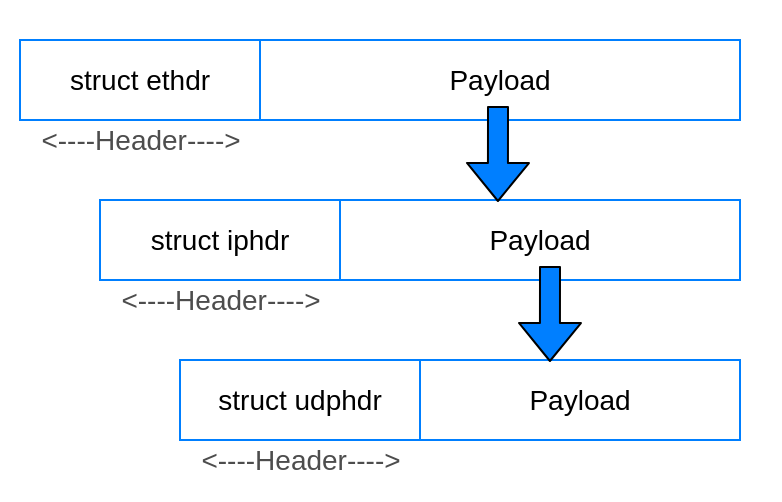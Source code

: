 <mxfile>
    <diagram id="XOvdyW2LZJsYyeyBUgZK" name="第 5 页">
        <mxGraphModel dx="754" dy="539" grid="1" gridSize="10" guides="1" tooltips="1" connect="1" arrows="1" fold="1" page="1" pageScale="1" pageWidth="827" pageHeight="1169" math="0" shadow="0">
            <root>
                <mxCell id="74OvigBeiat7zU6O9pUJ-0"/>
                <mxCell id="74OvigBeiat7zU6O9pUJ-1" parent="74OvigBeiat7zU6O9pUJ-0"/>
                <mxCell id="74OvigBeiat7zU6O9pUJ-14" value="" style="rounded=0;whiteSpace=wrap;html=1;fontSize=14;fillColor=#FFFFFF;strokeColor=none;" parent="74OvigBeiat7zU6O9pUJ-1" vertex="1">
                    <mxGeometry x="270" y="100" width="390" height="250" as="geometry"/>
                </mxCell>
                <mxCell id="74OvigBeiat7zU6O9pUJ-2" value="&lt;font style=&quot;font-size: 14px&quot; color=&quot;#000000&quot;&gt;struct udphdr&lt;/font&gt;" style="rounded=0;whiteSpace=wrap;html=1;fillColor=none;strokeColor=#007FFF;" parent="74OvigBeiat7zU6O9pUJ-1" vertex="1">
                    <mxGeometry x="360" y="280" width="120" height="40" as="geometry"/>
                </mxCell>
                <mxCell id="74OvigBeiat7zU6O9pUJ-3" value="&lt;font style=&quot;font-size: 14px&quot; color=&quot;#000000&quot;&gt;Payload&lt;/font&gt;" style="rounded=0;whiteSpace=wrap;html=1;fillColor=none;strokeColor=#007FFF;" parent="74OvigBeiat7zU6O9pUJ-1" vertex="1">
                    <mxGeometry x="480" y="280" width="160" height="40" as="geometry"/>
                </mxCell>
                <mxCell id="74OvigBeiat7zU6O9pUJ-4" value="&lt;font color=&quot;#000000&quot;&gt;Payload&lt;/font&gt;" style="rounded=0;whiteSpace=wrap;html=1;fontSize=14;fillColor=none;strokeColor=#007FFF;" parent="74OvigBeiat7zU6O9pUJ-1" vertex="1">
                    <mxGeometry x="440" y="200" width="200" height="40" as="geometry"/>
                </mxCell>
                <mxCell id="74OvigBeiat7zU6O9pUJ-6" value="&lt;font color=&quot;#000000&quot;&gt;struct iphdr&lt;/font&gt;" style="rounded=0;whiteSpace=wrap;html=1;fontSize=14;fillColor=none;strokeColor=#007FFF;" parent="74OvigBeiat7zU6O9pUJ-1" vertex="1">
                    <mxGeometry x="320" y="200" width="120" height="40" as="geometry"/>
                </mxCell>
                <mxCell id="74OvigBeiat7zU6O9pUJ-7" value="&lt;font color=&quot;#000000&quot;&gt;Payload&lt;/font&gt;" style="rounded=0;whiteSpace=wrap;html=1;fontSize=14;fillColor=none;strokeColor=#007FFF;" parent="74OvigBeiat7zU6O9pUJ-1" vertex="1">
                    <mxGeometry x="400" y="120" width="240" height="40" as="geometry"/>
                </mxCell>
                <mxCell id="74OvigBeiat7zU6O9pUJ-8" value="&lt;font color=&quot;#000000&quot;&gt;struct ethdr&lt;/font&gt;" style="rounded=0;whiteSpace=wrap;html=1;fontSize=14;fillColor=none;strokeColor=#007FFF;" parent="74OvigBeiat7zU6O9pUJ-1" vertex="1">
                    <mxGeometry x="280" y="120" width="120" height="40" as="geometry"/>
                </mxCell>
                <mxCell id="74OvigBeiat7zU6O9pUJ-9" value="" style="shape=flexArrow;endArrow=classic;html=1;fontSize=14;entryX=0.406;entryY=-0.05;entryDx=0;entryDy=0;entryPerimeter=0;exitX=0.525;exitY=0.75;exitDx=0;exitDy=0;exitPerimeter=0;fillColor=#007FFF;" parent="74OvigBeiat7zU6O9pUJ-1" edge="1">
                    <mxGeometry width="50" height="50" relative="1" as="geometry">
                        <mxPoint x="545" y="233" as="sourcePoint"/>
                        <mxPoint x="544.96" y="281" as="targetPoint"/>
                    </mxGeometry>
                </mxCell>
                <mxCell id="74OvigBeiat7zU6O9pUJ-10" value="" style="shape=flexArrow;endArrow=classic;html=1;fontSize=14;entryX=0.406;entryY=-0.05;entryDx=0;entryDy=0;entryPerimeter=0;exitX=0.525;exitY=0.75;exitDx=0;exitDy=0;exitPerimeter=0;fillColor=#007FFF;" parent="74OvigBeiat7zU6O9pUJ-1" edge="1">
                    <mxGeometry width="50" height="50" relative="1" as="geometry">
                        <mxPoint x="519" y="153" as="sourcePoint"/>
                        <mxPoint x="518.96" y="201" as="targetPoint"/>
                    </mxGeometry>
                </mxCell>
                <mxCell id="74OvigBeiat7zU6O9pUJ-11" value="&lt;font color=&quot;#4d4d4d&quot;&gt;&amp;lt;----Header----&amp;gt;&lt;/font&gt;" style="text;html=1;align=center;verticalAlign=middle;resizable=0;points=[];autosize=1;strokeColor=none;fillColor=none;fontSize=14;" parent="74OvigBeiat7zU6O9pUJ-1" vertex="1">
                    <mxGeometry x="360" y="320" width="120" height="20" as="geometry"/>
                </mxCell>
                <mxCell id="74OvigBeiat7zU6O9pUJ-12" value="&lt;font color=&quot;#4d4d4d&quot;&gt;&amp;lt;----Header----&amp;gt;&lt;/font&gt;" style="text;html=1;align=center;verticalAlign=middle;resizable=0;points=[];autosize=1;strokeColor=none;fillColor=none;fontSize=14;" parent="74OvigBeiat7zU6O9pUJ-1" vertex="1">
                    <mxGeometry x="320" y="240" width="120" height="20" as="geometry"/>
                </mxCell>
                <mxCell id="74OvigBeiat7zU6O9pUJ-13" value="&lt;font color=&quot;#4d4d4d&quot;&gt;&amp;lt;----Header----&amp;gt;&lt;/font&gt;" style="text;html=1;align=center;verticalAlign=middle;resizable=0;points=[];autosize=1;strokeColor=none;fillColor=none;fontSize=14;" parent="74OvigBeiat7zU6O9pUJ-1" vertex="1">
                    <mxGeometry x="280" y="160" width="120" height="20" as="geometry"/>
                </mxCell>
            </root>
        </mxGraphModel>
    </diagram>
    <diagram id="Kmsg5SObvFp8I99VGfB9" name="第 4 页">
        <mxGraphModel dx="814" dy="539" grid="1" gridSize="10" guides="1" tooltips="1" connect="1" arrows="1" fold="1" page="1" pageScale="1" pageWidth="827" pageHeight="1169" math="0" shadow="0">
            <root>
                <mxCell id="3GX1GdgvdvZfwqNEivN0-0"/>
                <mxCell id="3GX1GdgvdvZfwqNEivN0-1" parent="3GX1GdgvdvZfwqNEivN0-0"/>
                <mxCell id="3GX1GdgvdvZfwqNEivN0-2" value="" style="rounded=0;whiteSpace=wrap;html=1;fontSize=14;fillColor=#FFFFFF;strokeColor=none;" parent="3GX1GdgvdvZfwqNEivN0-1" vertex="1">
                    <mxGeometry x="100" y="180" width="640" height="80" as="geometry"/>
                </mxCell>
                <mxCell id="3GX1GdgvdvZfwqNEivN0-3" value="&lt;font style=&quot;font-size: 14px&quot; color=&quot;#000000&quot;&gt;Ethernet Header&lt;/font&gt;" style="rounded=0;whiteSpace=wrap;html=1;strokeColor=#000000;fillColor=none;" parent="3GX1GdgvdvZfwqNEivN0-1" vertex="1">
                    <mxGeometry x="120" y="200" width="120" height="40" as="geometry"/>
                </mxCell>
                <mxCell id="3GX1GdgvdvZfwqNEivN0-4" value="&lt;font color=&quot;#000000&quot;&gt;IP Header&lt;/font&gt;" style="rounded=0;whiteSpace=wrap;html=1;fontSize=14;strokeColor=#000000;fillColor=none;" parent="3GX1GdgvdvZfwqNEivN0-1" vertex="1">
                    <mxGeometry x="240" y="200" width="200" height="40" as="geometry"/>
                </mxCell>
                <mxCell id="3GX1GdgvdvZfwqNEivN0-5" value="&lt;font color=&quot;#000000&quot;&gt;TCP/UDP Header&lt;/font&gt;" style="rounded=0;whiteSpace=wrap;html=1;fontSize=14;strokeColor=#000000;fillColor=none;" parent="3GX1GdgvdvZfwqNEivN0-1" vertex="1">
                    <mxGeometry x="440" y="200" width="200" height="40" as="geometry"/>
                </mxCell>
                <mxCell id="3GX1GdgvdvZfwqNEivN0-6" value="&lt;font style=&quot;font-size: 14px&quot; color=&quot;#000000&quot;&gt;Data&lt;/font&gt;" style="rounded=0;whiteSpace=wrap;html=1;strokeColor=#000000;fillColor=none;" parent="3GX1GdgvdvZfwqNEivN0-1" vertex="1">
                    <mxGeometry x="640" y="200" width="80" height="40" as="geometry"/>
                </mxCell>
            </root>
        </mxGraphModel>
    </diagram>
    <diagram id="I_JYTa5wt3zrL20oc_2e" name="第 3 页">
        <mxGraphModel dx="814" dy="539" grid="1" gridSize="10" guides="1" tooltips="1" connect="1" arrows="1" fold="1" page="1" pageScale="1" pageWidth="827" pageHeight="1169" math="0" shadow="0">
            <root>
                <mxCell id="uSAFBKCBRdAnV0aIxbiK-0"/>
                <mxCell id="uSAFBKCBRdAnV0aIxbiK-1" parent="uSAFBKCBRdAnV0aIxbiK-0"/>
                <mxCell id="uSAFBKCBRdAnV0aIxbiK-6" value="" style="rounded=0;whiteSpace=wrap;html=1;fontSize=14;fillColor=#FFFFFF;strokeColor=none;" parent="uSAFBKCBRdAnV0aIxbiK-1" vertex="1">
                    <mxGeometry x="100" y="180" width="640" height="80" as="geometry"/>
                </mxCell>
                <mxCell id="uSAFBKCBRdAnV0aIxbiK-2" value="&lt;font style=&quot;font-size: 14px&quot; color=&quot;#000000&quot;&gt;Ethernet Header&lt;/font&gt;" style="rounded=0;whiteSpace=wrap;html=1;strokeColor=#000000;fillColor=none;" parent="uSAFBKCBRdAnV0aIxbiK-1" vertex="1">
                    <mxGeometry x="120" y="200" width="120" height="40" as="geometry"/>
                </mxCell>
                <mxCell id="uSAFBKCBRdAnV0aIxbiK-3" value="&lt;font color=&quot;#000000&quot;&gt;Ethernet Protocol Header&lt;/font&gt;" style="rounded=0;whiteSpace=wrap;html=1;fontSize=14;strokeColor=#000000;fillColor=none;" parent="uSAFBKCBRdAnV0aIxbiK-1" vertex="1">
                    <mxGeometry x="240" y="200" width="200" height="40" as="geometry"/>
                </mxCell>
                <mxCell id="uSAFBKCBRdAnV0aIxbiK-4" value="&lt;font color=&quot;#000000&quot;&gt;Transport Protocol Header&lt;/font&gt;" style="rounded=0;whiteSpace=wrap;html=1;fontSize=14;strokeColor=#000000;fillColor=none;" parent="uSAFBKCBRdAnV0aIxbiK-1" vertex="1">
                    <mxGeometry x="440" y="200" width="200" height="40" as="geometry"/>
                </mxCell>
                <mxCell id="uSAFBKCBRdAnV0aIxbiK-5" value="&lt;font style=&quot;font-size: 14px&quot; color=&quot;#000000&quot;&gt;Data&lt;/font&gt;" style="rounded=0;whiteSpace=wrap;html=1;strokeColor=#000000;fillColor=none;" parent="uSAFBKCBRdAnV0aIxbiK-1" vertex="1">
                    <mxGeometry x="640" y="200" width="80" height="40" as="geometry"/>
                </mxCell>
            </root>
        </mxGraphModel>
    </diagram>
    <diagram id="6u--C7_53Q6BQilTFD8G" name="第 2 页">
        <mxGraphModel dx="814" dy="539" grid="1" gridSize="10" guides="1" tooltips="1" connect="1" arrows="1" fold="1" page="1" pageScale="1" pageWidth="827" pageHeight="1169" math="0" shadow="0">
            <root>
                <mxCell id="To8ZPLQIGkJRLkUtLQ8R-0"/>
                <mxCell id="To8ZPLQIGkJRLkUtLQ8R-1" parent="To8ZPLQIGkJRLkUtLQ8R-0"/>
                <mxCell id="To8ZPLQIGkJRLkUtLQ8R-2" value="" style="rounded=0;whiteSpace=wrap;html=1;labelBackgroundColor=#66B2FF;fontSize=14;fillColor=#FFFFFF;strokeColor=none;" parent="To8ZPLQIGkJRLkUtLQ8R-1" vertex="1">
                    <mxGeometry x="170" y="100" width="460" height="360" as="geometry"/>
                </mxCell>
                <mxCell id="To8ZPLQIGkJRLkUtLQ8R-3" value="&lt;font style=&quot;font-size: 14px&quot; color=&quot;#000000&quot;&gt;User Applications&lt;/font&gt;" style="rounded=0;whiteSpace=wrap;html=1;fillColor=#99CCFF;strokeColor=#000000;" parent="To8ZPLQIGkJRLkUtLQ8R-1" vertex="1">
                    <mxGeometry x="200" y="120" width="400" height="40" as="geometry"/>
                </mxCell>
                <mxCell id="To8ZPLQIGkJRLkUtLQ8R-4" value="&lt;font style=&quot;font-size: 14px&quot; color=&quot;#000000&quot;&gt;&amp;nbsp; &lt;span style=&quot;white-space: pre&quot;&gt;&#9;&lt;/span&gt;&lt;span style=&quot;white-space: pre&quot;&gt;&#9;&lt;/span&gt;Socket Interfaces&lt;br&gt;&lt;br&gt;&lt;br&gt;&lt;br&gt;&lt;br&gt;&lt;br&gt;&lt;/font&gt;" style="rounded=0;whiteSpace=wrap;html=1;align=left;fillColor=#99CCFF;strokeColor=#000000;" parent="To8ZPLQIGkJRLkUtLQ8R-1" vertex="1">
                    <mxGeometry x="200" y="159" width="400" height="121" as="geometry"/>
                </mxCell>
                <mxCell id="To8ZPLQIGkJRLkUtLQ8R-5" value="&lt;font style=&quot;font-size: 14px&quot; color=&quot;#000000&quot;&gt;Transport Layer Processing&lt;/font&gt;" style="rounded=0;whiteSpace=wrap;html=1;fillColor=#99CCFF;strokeColor=#000000;" parent="To8ZPLQIGkJRLkUtLQ8R-1" vertex="1">
                    <mxGeometry x="200" y="280" width="200" height="40" as="geometry"/>
                </mxCell>
                <mxCell id="To8ZPLQIGkJRLkUtLQ8R-6" value="&lt;font style=&quot;font-size: 14px&quot; color=&quot;#000000&quot;&gt;IP Layer Processing&lt;/font&gt;" style="rounded=0;whiteSpace=wrap;html=1;fillColor=#99CCFF;strokeColor=#000000;" parent="To8ZPLQIGkJRLkUtLQ8R-1" vertex="1">
                    <mxGeometry x="200" y="320" width="200" height="40" as="geometry"/>
                </mxCell>
                <mxCell id="To8ZPLQIGkJRLkUtLQ8R-7" value="&lt;font style=&quot;font-size: 14px&quot; color=&quot;#000000&quot;&gt;Ethernet Layer Processing&lt;/font&gt;" style="rounded=0;whiteSpace=wrap;html=1;fillColor=#99CCFF;strokeColor=#000000;" parent="To8ZPLQIGkJRLkUtLQ8R-1" vertex="1">
                    <mxGeometry x="200" y="360" width="200" height="40" as="geometry"/>
                </mxCell>
                <mxCell id="To8ZPLQIGkJRLkUtLQ8R-8" value="" style="rounded=0;whiteSpace=wrap;html=1;fillColor=#99CCFF;strokeColor=#000000;" parent="To8ZPLQIGkJRLkUtLQ8R-1" vertex="1">
                    <mxGeometry x="400" y="280" width="200" height="120" as="geometry"/>
                </mxCell>
                <mxCell id="To8ZPLQIGkJRLkUtLQ8R-9" value="&lt;font style=&quot;font-size: 14px&quot; color=&quot;#000000&quot;&gt;&lt;span style=&quot;white-space: pre&quot;&gt;&#9;&lt;/span&gt;&lt;span style=&quot;white-space: pre&quot;&gt;&#9;&lt;/span&gt;&lt;span style=&quot;white-space: pre&quot;&gt;&#9;&lt;/span&gt;&lt;span style=&quot;white-space: pre&quot;&gt;&#9;&lt;/span&gt;NIC Card Driver&lt;/font&gt;" style="rounded=0;whiteSpace=wrap;html=1;fillColor=#99CCFF;strokeColor=#000000;" parent="To8ZPLQIGkJRLkUtLQ8R-1" vertex="1">
                    <mxGeometry x="200" y="400" width="400" height="40" as="geometry"/>
                </mxCell>
                <mxCell id="AAJSHnXjUzMQifBaUHUk-0" style="edgeStyle=orthogonalEdgeStyle;html=1;exitX=0;exitY=0.5;exitDx=0;exitDy=0;entryX=0.025;entryY=0.5;entryDx=0;entryDy=0;entryPerimeter=0;strokeWidth=2;strokeColor=#000000;startArrow=classic;startFill=1;endArrow=none;endFill=0;" parent="To8ZPLQIGkJRLkUtLQ8R-1" source="To8ZPLQIGkJRLkUtLQ8R-11" target="To8ZPLQIGkJRLkUtLQ8R-9" edge="1">
                    <mxGeometry relative="1" as="geometry">
                        <Array as="points">
                            <mxPoint x="210" y="230"/>
                        </Array>
                    </mxGeometry>
                </mxCell>
                <mxCell id="To8ZPLQIGkJRLkUtLQ8R-11" value="&lt;font style=&quot;font-size: 14px&quot; color=&quot;#000000&quot;&gt;Socket&lt;/font&gt;" style="rounded=0;whiteSpace=wrap;html=1;fillColor=#999900;strokeColor=none;" parent="To8ZPLQIGkJRLkUtLQ8R-1" vertex="1">
                    <mxGeometry x="250" y="210" width="130" height="40" as="geometry"/>
                </mxCell>
                <mxCell id="smHyeAyWHoWjNZ1-FUck-2" style="edgeStyle=orthogonalEdgeStyle;html=1;exitX=0.5;exitY=1;exitDx=0;exitDy=0;entryX=0.475;entryY=0.5;entryDx=0;entryDy=0;entryPerimeter=0;strokeWidth=2;strokeColor=#000000;startArrow=classic;startFill=1;endArrow=none;endFill=0;" parent="To8ZPLQIGkJRLkUtLQ8R-1" source="smHyeAyWHoWjNZ1-FUck-1" target="To8ZPLQIGkJRLkUtLQ8R-9" edge="1">
                    <mxGeometry relative="1" as="geometry">
                        <Array as="points">
                            <mxPoint x="505" y="380"/>
                            <mxPoint x="390" y="380"/>
                        </Array>
                    </mxGeometry>
                </mxCell>
                <mxCell id="smHyeAyWHoWjNZ1-FUck-1" value="&lt;font style=&quot;font-size: 14px&quot; color=&quot;#000000&quot;&gt;Raw Socket&lt;/font&gt;" style="rounded=0;whiteSpace=wrap;html=1;fillColor=#007FFF;strokeColor=none;" parent="To8ZPLQIGkJRLkUtLQ8R-1" vertex="1">
                    <mxGeometry x="440" y="211" width="130" height="40" as="geometry"/>
                </mxCell>
            </root>
        </mxGraphModel>
    </diagram>
    <diagram id="1WqXYqdrRrgNQzM1Q-ql" name="第 1 页">
        <mxGraphModel dx="754" dy="539" grid="1" gridSize="10" guides="1" tooltips="1" connect="1" arrows="1" fold="1" page="1" pageScale="1" pageWidth="827" pageHeight="1169" math="0" shadow="0">
            <root>
                <mxCell id="0"/>
                <mxCell id="1" parent="0"/>
                <mxCell id="12" value="" style="rounded=0;whiteSpace=wrap;html=1;labelBackgroundColor=#66B2FF;fontSize=14;fillColor=#FFFFFF;strokeColor=none;" parent="1" vertex="1">
                    <mxGeometry x="170" y="100" width="460" height="360" as="geometry"/>
                </mxCell>
                <mxCell id="2" value="&lt;font style=&quot;font-size: 14px&quot; color=&quot;#000000&quot;&gt;User Applications&lt;/font&gt;" style="rounded=0;whiteSpace=wrap;html=1;fillColor=#99CCFF;strokeColor=#000000;" parent="1" vertex="1">
                    <mxGeometry x="200" y="120" width="400" height="40" as="geometry"/>
                </mxCell>
                <mxCell id="3" value="&lt;font style=&quot;font-size: 14px&quot; color=&quot;#000000&quot;&gt;&amp;nbsp; Socket Interfaces&lt;/font&gt;" style="rounded=0;whiteSpace=wrap;html=1;align=left;fillColor=#99CCFF;strokeColor=#000000;" parent="1" vertex="1">
                    <mxGeometry x="200" y="159" width="400" height="121" as="geometry"/>
                </mxCell>
                <mxCell id="4" value="&lt;font style=&quot;font-size: 14px&quot; color=&quot;#000000&quot;&gt;Transport Layer Processing&lt;/font&gt;" style="rounded=0;whiteSpace=wrap;html=1;fillColor=#99CCFF;strokeColor=#000000;" parent="1" vertex="1">
                    <mxGeometry x="200" y="280" width="200" height="40" as="geometry"/>
                </mxCell>
                <mxCell id="5" value="&lt;font style=&quot;font-size: 14px&quot; color=&quot;#000000&quot;&gt;IP Layer Processing&lt;/font&gt;" style="rounded=0;whiteSpace=wrap;html=1;fillColor=#99CCFF;strokeColor=#000000;" parent="1" vertex="1">
                    <mxGeometry x="200" y="320" width="200" height="40" as="geometry"/>
                </mxCell>
                <mxCell id="6" value="&lt;font style=&quot;font-size: 14px&quot; color=&quot;#000000&quot;&gt;Ethernet Layer Processing&lt;/font&gt;" style="rounded=0;whiteSpace=wrap;html=1;fillColor=#99CCFF;strokeColor=#000000;" parent="1" vertex="1">
                    <mxGeometry x="200" y="360" width="200" height="40" as="geometry"/>
                </mxCell>
                <mxCell id="7" value="" style="rounded=0;whiteSpace=wrap;html=1;fillColor=#99CCFF;strokeColor=#000000;" parent="1" vertex="1">
                    <mxGeometry x="400" y="280" width="200" height="120" as="geometry"/>
                </mxCell>
                <mxCell id="8" value="&lt;font style=&quot;font-size: 14px&quot; color=&quot;#000000&quot;&gt;NIC Card Driver&lt;/font&gt;" style="rounded=0;whiteSpace=wrap;html=1;fillColor=#99CCFF;strokeColor=#000000;" parent="1" vertex="1">
                    <mxGeometry x="200" y="400" width="400" height="40" as="geometry"/>
                </mxCell>
                <mxCell id="11" style="edgeStyle=elbowEdgeStyle;html=1;exitX=0.5;exitY=1;exitDx=0;exitDy=0;fontSize=14;strokeWidth=2;endArrow=none;endFill=0;startArrow=classic;startFill=1;strokeColor=#000000;" parent="1" source="9" edge="1">
                    <mxGeometry relative="1" as="geometry">
                        <mxPoint x="400" y="380" as="targetPoint"/>
                        <Array as="points">
                            <mxPoint x="505" y="300"/>
                            <mxPoint x="450" y="390"/>
                            <mxPoint x="505" y="300"/>
                        </Array>
                    </mxGeometry>
                </mxCell>
                <mxCell id="9" value="&lt;font style=&quot;font-size: 14px&quot; color=&quot;#000000&quot;&gt;Raw Socket&lt;/font&gt;" style="rounded=0;whiteSpace=wrap;html=1;fillColor=#007FFF;strokeColor=none;" parent="1" vertex="1">
                    <mxGeometry x="440" y="180" width="130" height="40" as="geometry"/>
                </mxCell>
            </root>
        </mxGraphModel>
    </diagram>
</mxfile>